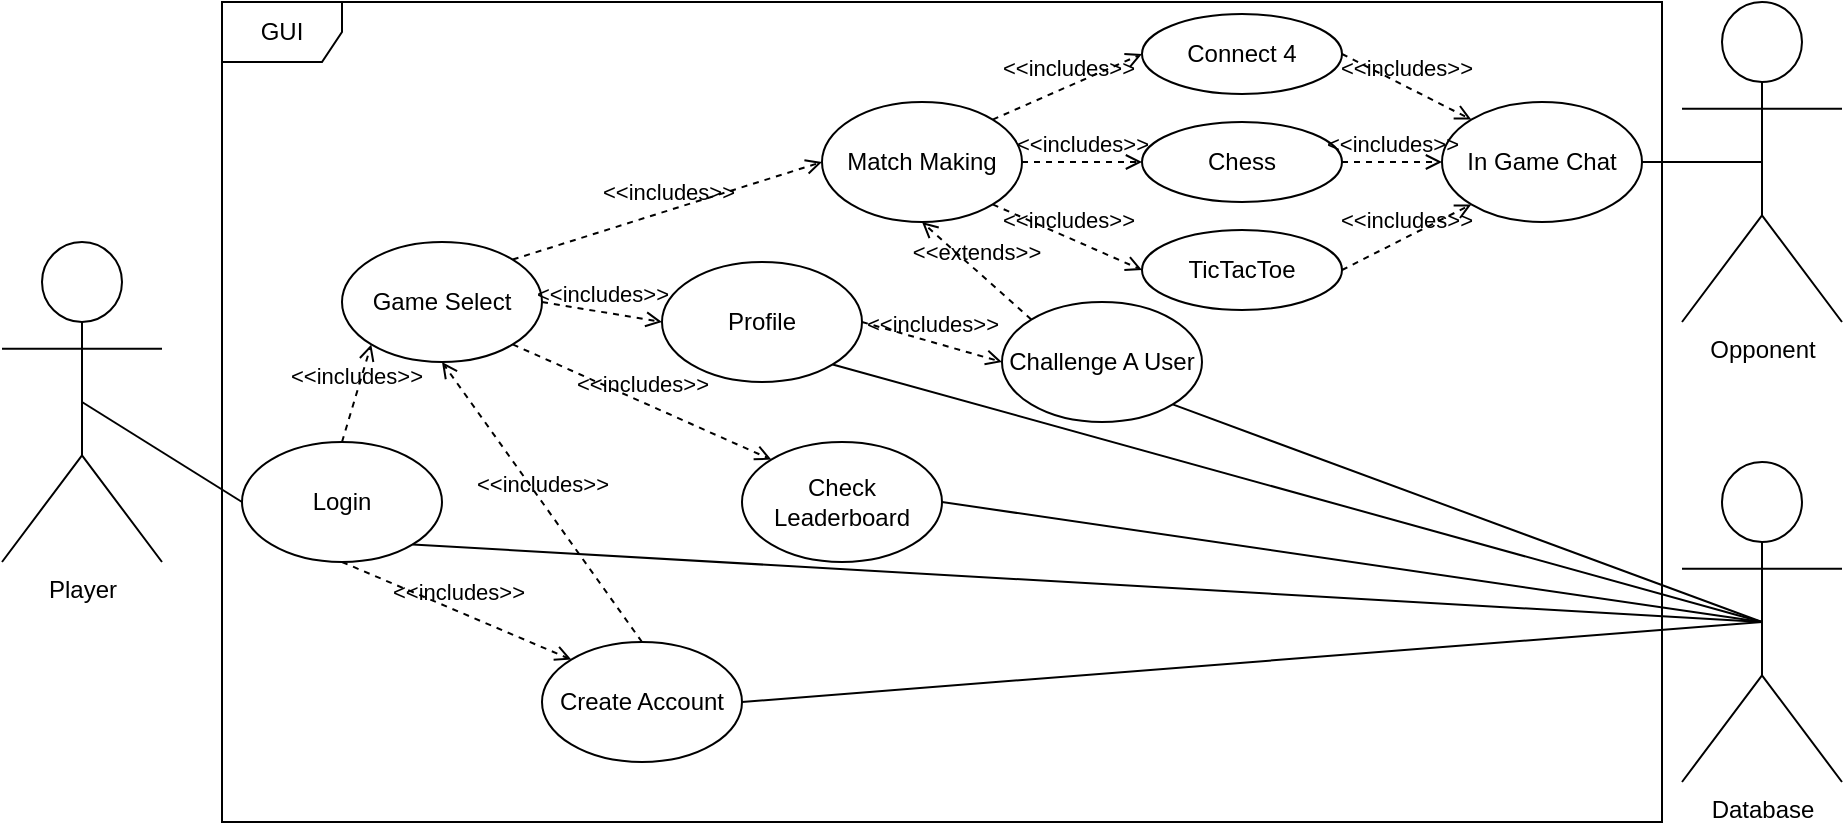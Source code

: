 <mxfile version="26.1.0">
  <diagram name="Page-1" id="7nRBMvWROOH-cndJ2l8r">
    <mxGraphModel dx="1152" dy="633" grid="1" gridSize="10" guides="1" tooltips="1" connect="1" arrows="1" fold="1" page="1" pageScale="1" pageWidth="850" pageHeight="1100" math="0" shadow="0">
      <root>
        <mxCell id="0" />
        <mxCell id="1" parent="0" />
        <mxCell id="rh8_w1IoDhliuncmIyZ2-6" value="GUI" style="shape=umlFrame;whiteSpace=wrap;html=1;pointerEvents=0;" parent="1" vertex="1">
          <mxGeometry x="480" y="360" width="720" height="410" as="geometry" />
        </mxCell>
        <mxCell id="rh8_w1IoDhliuncmIyZ2-7" value="Player" style="shape=umlActor;verticalLabelPosition=bottom;verticalAlign=top;html=1;" parent="1" vertex="1">
          <mxGeometry x="370" y="480" width="80" height="160" as="geometry" />
        </mxCell>
        <mxCell id="rh8_w1IoDhliuncmIyZ2-8" value="Opponent" style="shape=umlActor;verticalLabelPosition=bottom;verticalAlign=top;html=1;" parent="1" vertex="1">
          <mxGeometry x="1210" y="360" width="80" height="160" as="geometry" />
        </mxCell>
        <mxCell id="rh8_w1IoDhliuncmIyZ2-14" value="Game Select" style="ellipse;whiteSpace=wrap;html=1;" parent="1" vertex="1">
          <mxGeometry x="540" y="480" width="100" height="60" as="geometry" />
        </mxCell>
        <mxCell id="rh8_w1IoDhliuncmIyZ2-15" value="Check Leaderboard" style="ellipse;whiteSpace=wrap;html=1;" parent="1" vertex="1">
          <mxGeometry x="740" y="580" width="100" height="60" as="geometry" />
        </mxCell>
        <mxCell id="rh8_w1IoDhliuncmIyZ2-16" value="Login" style="ellipse;whiteSpace=wrap;html=1;" parent="1" vertex="1">
          <mxGeometry x="490" y="580" width="100" height="60" as="geometry" />
        </mxCell>
        <mxCell id="rh8_w1IoDhliuncmIyZ2-17" value="Challenge A User" style="ellipse;whiteSpace=wrap;html=1;" parent="1" vertex="1">
          <mxGeometry x="870" y="510" width="100" height="60" as="geometry" />
        </mxCell>
        <mxCell id="rh8_w1IoDhliuncmIyZ2-18" value="Create Account" style="ellipse;whiteSpace=wrap;html=1;" parent="1" vertex="1">
          <mxGeometry x="640" y="680" width="100" height="60" as="geometry" />
        </mxCell>
        <mxCell id="rh8_w1IoDhliuncmIyZ2-19" value="Connect 4" style="ellipse;whiteSpace=wrap;html=1;" parent="1" vertex="1">
          <mxGeometry x="940" y="366" width="100" height="40" as="geometry" />
        </mxCell>
        <mxCell id="rh8_w1IoDhliuncmIyZ2-20" value="Chess&lt;span style=&quot;color: rgba(0, 0, 0, 0); font-family: monospace; font-size: 0px; text-align: start; text-wrap-mode: nowrap;&quot;&gt;%3CmxGraphModel%3E%3Croot%3E%3CmxCell%20id%3D%220%22%2F%3E%3CmxCell%20id%3D%221%22%20parent%3D%220%22%2F%3E%3CmxCell%20id%3D%222%22%20value%3D%22Connect%204%22%20style%3D%22ellipse%3BwhiteSpace%3Dwrap%3Bhtml%3D1%3B%22%20vertex%3D%221%22%20parent%3D%221%22%3E%3CmxGeometry%20x%3D%22740%22%20y%3D%22350%22%20width%3D%22100%22%20height%3D%2240%22%20as%3D%22geometry%22%2F%3E%3C%2FmxCell%3E%3C%2Froot%3E%3C%2FmxGraphModel%3E&lt;/span&gt;" style="ellipse;whiteSpace=wrap;html=1;" parent="1" vertex="1">
          <mxGeometry x="940" y="420" width="100" height="40" as="geometry" />
        </mxCell>
        <mxCell id="rh8_w1IoDhliuncmIyZ2-21" value="TicTacToe" style="ellipse;whiteSpace=wrap;html=1;" parent="1" vertex="1">
          <mxGeometry x="940" y="474" width="100" height="40" as="geometry" />
        </mxCell>
        <mxCell id="rh8_w1IoDhliuncmIyZ2-22" value="&amp;lt;&amp;lt;includes&amp;gt;&amp;gt;" style="html=1;verticalAlign=bottom;labelBackgroundColor=none;endArrow=open;endFill=0;dashed=1;rounded=0;exitX=1;exitY=0;exitDx=0;exitDy=0;entryX=0;entryY=0.5;entryDx=0;entryDy=0;" parent="1" source="rh8_w1IoDhliuncmIyZ2-40" target="rh8_w1IoDhliuncmIyZ2-19" edge="1">
          <mxGeometry width="160" relative="1" as="geometry">
            <mxPoint x="650" y="359.13" as="sourcePoint" />
            <mxPoint x="810" y="359.13" as="targetPoint" />
          </mxGeometry>
        </mxCell>
        <mxCell id="rh8_w1IoDhliuncmIyZ2-23" value="In Game Chat" style="ellipse;whiteSpace=wrap;html=1;" parent="1" vertex="1">
          <mxGeometry x="1090" y="410" width="100" height="60" as="geometry" />
        </mxCell>
        <mxCell id="rh8_w1IoDhliuncmIyZ2-24" value="&amp;lt;&amp;lt;includes&amp;gt;&amp;gt;" style="html=1;verticalAlign=bottom;labelBackgroundColor=none;endArrow=open;endFill=0;dashed=1;rounded=0;exitX=1;exitY=0.5;exitDx=0;exitDy=0;entryX=0;entryY=0.5;entryDx=0;entryDy=0;" parent="1" source="rh8_w1IoDhliuncmIyZ2-40" target="rh8_w1IoDhliuncmIyZ2-20" edge="1">
          <mxGeometry width="160" relative="1" as="geometry">
            <mxPoint x="625" y="379" as="sourcePoint" />
            <mxPoint x="770" y="350" as="targetPoint" />
          </mxGeometry>
        </mxCell>
        <mxCell id="rh8_w1IoDhliuncmIyZ2-25" value="&amp;lt;&amp;lt;includes&amp;gt;&amp;gt;" style="html=1;verticalAlign=bottom;labelBackgroundColor=none;endArrow=open;endFill=0;dashed=1;rounded=0;exitX=1;exitY=1;exitDx=0;exitDy=0;entryX=0;entryY=0.5;entryDx=0;entryDy=0;" parent="1" source="rh8_w1IoDhliuncmIyZ2-40" target="rh8_w1IoDhliuncmIyZ2-21" edge="1">
          <mxGeometry width="160" relative="1" as="geometry">
            <mxPoint x="635" y="389" as="sourcePoint" />
            <mxPoint x="780" y="360" as="targetPoint" />
          </mxGeometry>
        </mxCell>
        <mxCell id="rh8_w1IoDhliuncmIyZ2-26" value="&amp;lt;&amp;lt;includes&amp;gt;&amp;gt;" style="html=1;verticalAlign=bottom;labelBackgroundColor=none;endArrow=open;endFill=0;dashed=1;rounded=0;exitX=1;exitY=0.5;exitDx=0;exitDy=0;entryX=0;entryY=0;entryDx=0;entryDy=0;" parent="1" source="rh8_w1IoDhliuncmIyZ2-19" target="rh8_w1IoDhliuncmIyZ2-23" edge="1">
          <mxGeometry width="160" relative="1" as="geometry">
            <mxPoint x="625" y="379" as="sourcePoint" />
            <mxPoint x="770" y="350" as="targetPoint" />
          </mxGeometry>
        </mxCell>
        <mxCell id="rh8_w1IoDhliuncmIyZ2-27" value="&amp;lt;&amp;lt;includes&amp;gt;&amp;gt;" style="html=1;verticalAlign=bottom;labelBackgroundColor=none;endArrow=open;endFill=0;dashed=1;rounded=0;exitX=1;exitY=0.5;exitDx=0;exitDy=0;entryX=0;entryY=0.5;entryDx=0;entryDy=0;" parent="1" source="rh8_w1IoDhliuncmIyZ2-20" target="rh8_w1IoDhliuncmIyZ2-23" edge="1">
          <mxGeometry width="160" relative="1" as="geometry">
            <mxPoint x="870" y="350" as="sourcePoint" />
            <mxPoint x="965" y="379" as="targetPoint" />
          </mxGeometry>
        </mxCell>
        <mxCell id="rh8_w1IoDhliuncmIyZ2-28" value="&amp;lt;&amp;lt;includes&amp;gt;&amp;gt;" style="html=1;verticalAlign=bottom;labelBackgroundColor=none;endArrow=open;endFill=0;dashed=1;rounded=0;exitX=1;exitY=0.5;exitDx=0;exitDy=0;entryX=0;entryY=1;entryDx=0;entryDy=0;" parent="1" source="rh8_w1IoDhliuncmIyZ2-21" target="rh8_w1IoDhliuncmIyZ2-23" edge="1">
          <mxGeometry width="160" relative="1" as="geometry">
            <mxPoint x="870" y="400" as="sourcePoint" />
            <mxPoint x="950" y="400" as="targetPoint" />
          </mxGeometry>
        </mxCell>
        <mxCell id="rh8_w1IoDhliuncmIyZ2-39" value="&amp;lt;&amp;lt;includes&amp;gt;&amp;gt;" style="html=1;verticalAlign=bottom;labelBackgroundColor=none;endArrow=open;endFill=0;dashed=1;rounded=0;exitX=1;exitY=1;exitDx=0;exitDy=0;entryX=0;entryY=0;entryDx=0;entryDy=0;" parent="1" source="rh8_w1IoDhliuncmIyZ2-14" target="rh8_w1IoDhliuncmIyZ2-15" edge="1">
          <mxGeometry width="160" relative="1" as="geometry">
            <mxPoint x="870" y="450" as="sourcePoint" />
            <mxPoint x="1012" y="421" as="targetPoint" />
          </mxGeometry>
        </mxCell>
        <mxCell id="rh8_w1IoDhliuncmIyZ2-40" value="Match Making" style="ellipse;whiteSpace=wrap;html=1;" parent="1" vertex="1">
          <mxGeometry x="780" y="410" width="100" height="60" as="geometry" />
        </mxCell>
        <mxCell id="rh8_w1IoDhliuncmIyZ2-41" value="Database" style="shape=umlActor;verticalLabelPosition=bottom;verticalAlign=top;html=1;" parent="1" vertex="1">
          <mxGeometry x="1210" y="590" width="80" height="160" as="geometry" />
        </mxCell>
        <mxCell id="rh8_w1IoDhliuncmIyZ2-48" value="" style="endArrow=none;html=1;rounded=0;exitX=0.5;exitY=0.5;exitDx=0;exitDy=0;exitPerimeter=0;entryX=0;entryY=0.5;entryDx=0;entryDy=0;" parent="1" source="rh8_w1IoDhliuncmIyZ2-7" target="rh8_w1IoDhliuncmIyZ2-16" edge="1">
          <mxGeometry width="50" height="50" relative="1" as="geometry">
            <mxPoint x="440" y="590" as="sourcePoint" />
            <mxPoint x="540" y="850" as="targetPoint" />
          </mxGeometry>
        </mxCell>
        <mxCell id="rh8_w1IoDhliuncmIyZ2-49" value="" style="endArrow=none;html=1;rounded=0;entryX=0.5;entryY=0.5;entryDx=0;entryDy=0;entryPerimeter=0;exitX=1;exitY=0.5;exitDx=0;exitDy=0;" parent="1" source="rh8_w1IoDhliuncmIyZ2-23" target="rh8_w1IoDhliuncmIyZ2-8" edge="1">
          <mxGeometry width="50" height="50" relative="1" as="geometry">
            <mxPoint x="860" y="460" as="sourcePoint" />
            <mxPoint x="910" y="410" as="targetPoint" />
          </mxGeometry>
        </mxCell>
        <mxCell id="rh8_w1IoDhliuncmIyZ2-50" value="" style="endArrow=none;html=1;rounded=0;entryX=0.5;entryY=0.5;entryDx=0;entryDy=0;entryPerimeter=0;exitX=1;exitY=1;exitDx=0;exitDy=0;" parent="1" source="rh8_w1IoDhliuncmIyZ2-17" target="rh8_w1IoDhliuncmIyZ2-41" edge="1">
          <mxGeometry width="50" height="50" relative="1" as="geometry">
            <mxPoint x="860" y="810" as="sourcePoint" />
            <mxPoint x="910" y="760" as="targetPoint" />
          </mxGeometry>
        </mxCell>
        <mxCell id="rh8_w1IoDhliuncmIyZ2-51" value="" style="endArrow=none;html=1;rounded=0;entryX=0.5;entryY=0.5;entryDx=0;entryDy=0;entryPerimeter=0;exitX=1;exitY=0.5;exitDx=0;exitDy=0;" parent="1" source="rh8_w1IoDhliuncmIyZ2-18" target="rh8_w1IoDhliuncmIyZ2-41" edge="1">
          <mxGeometry width="50" height="50" relative="1" as="geometry">
            <mxPoint x="860" y="890" as="sourcePoint" />
            <mxPoint x="910" y="840" as="targetPoint" />
          </mxGeometry>
        </mxCell>
        <mxCell id="rh8_w1IoDhliuncmIyZ2-52" value="&amp;lt;&amp;lt;includes&amp;gt;&amp;gt;" style="html=1;verticalAlign=bottom;labelBackgroundColor=none;endArrow=open;endFill=0;dashed=1;rounded=0;exitX=0.5;exitY=1;exitDx=0;exitDy=0;entryX=0;entryY=0;entryDx=0;entryDy=0;" parent="1" source="rh8_w1IoDhliuncmIyZ2-16" target="rh8_w1IoDhliuncmIyZ2-18" edge="1">
          <mxGeometry width="160" relative="1" as="geometry">
            <mxPoint x="870" y="450" as="sourcePoint" />
            <mxPoint x="1012" y="421" as="targetPoint" />
          </mxGeometry>
        </mxCell>
        <mxCell id="rh8_w1IoDhliuncmIyZ2-53" value="" style="endArrow=none;html=1;rounded=0;entryX=0.5;entryY=0.5;entryDx=0;entryDy=0;entryPerimeter=0;exitX=1;exitY=1;exitDx=0;exitDy=0;" parent="1" source="rh8_w1IoDhliuncmIyZ2-16" target="rh8_w1IoDhliuncmIyZ2-41" edge="1">
          <mxGeometry width="50" height="50" relative="1" as="geometry">
            <mxPoint x="780" y="860" as="sourcePoint" />
            <mxPoint x="1260" y="890" as="targetPoint" />
          </mxGeometry>
        </mxCell>
        <mxCell id="rh8_w1IoDhliuncmIyZ2-54" value="&amp;lt;&amp;lt;includes&amp;gt;&amp;gt;" style="html=1;verticalAlign=bottom;labelBackgroundColor=none;endArrow=open;endFill=0;dashed=1;rounded=0;exitX=1;exitY=0.5;exitDx=0;exitDy=0;entryX=0;entryY=0.5;entryDx=0;entryDy=0;" parent="1" source="rh8_w1IoDhliuncmIyZ2-14" target="Q_qiXAVVkeNUHolEITv3-1" edge="1">
          <mxGeometry width="160" relative="1" as="geometry">
            <mxPoint x="590" y="430" as="sourcePoint" />
            <mxPoint x="645" y="479" as="targetPoint" />
          </mxGeometry>
        </mxCell>
        <mxCell id="rh8_w1IoDhliuncmIyZ2-55" value="&amp;lt;&amp;lt;includes&amp;gt;&amp;gt;" style="html=1;verticalAlign=bottom;labelBackgroundColor=none;endArrow=open;endFill=0;dashed=1;rounded=0;exitX=1;exitY=0;exitDx=0;exitDy=0;entryX=0;entryY=0.5;entryDx=0;entryDy=0;" parent="1" source="rh8_w1IoDhliuncmIyZ2-14" target="rh8_w1IoDhliuncmIyZ2-40" edge="1">
          <mxGeometry width="160" relative="1" as="geometry">
            <mxPoint x="923" y="350" as="sourcePoint" />
            <mxPoint x="1012" y="379" as="targetPoint" />
          </mxGeometry>
        </mxCell>
        <mxCell id="rh8_w1IoDhliuncmIyZ2-56" value="&amp;lt;&amp;lt;extends&amp;gt;&amp;gt;" style="html=1;verticalAlign=bottom;labelBackgroundColor=none;endArrow=open;endFill=0;dashed=1;rounded=0;exitX=0;exitY=0;exitDx=0;exitDy=0;entryX=0.5;entryY=1;entryDx=0;entryDy=0;" parent="1" source="rh8_w1IoDhliuncmIyZ2-17" target="rh8_w1IoDhliuncmIyZ2-40" edge="1">
          <mxGeometry width="160" relative="1" as="geometry">
            <mxPoint x="973" y="450" as="sourcePoint" />
            <mxPoint x="1052" y="421" as="targetPoint" />
          </mxGeometry>
        </mxCell>
        <mxCell id="rh8_w1IoDhliuncmIyZ2-57" value="" style="endArrow=none;html=1;rounded=0;entryX=0.5;entryY=0.5;entryDx=0;entryDy=0;entryPerimeter=0;exitX=1;exitY=0.5;exitDx=0;exitDy=0;" parent="1" source="rh8_w1IoDhliuncmIyZ2-15" target="rh8_w1IoDhliuncmIyZ2-41" edge="1">
          <mxGeometry width="50" height="50" relative="1" as="geometry">
            <mxPoint x="740" y="490" as="sourcePoint" />
            <mxPoint x="1260" y="890" as="targetPoint" />
          </mxGeometry>
        </mxCell>
        <mxCell id="N1-xa9nYJT_Gg3-h3eif-2" value="&amp;lt;&amp;lt;includes&amp;gt;&amp;gt;" style="html=1;verticalAlign=bottom;labelBackgroundColor=none;endArrow=open;endFill=0;dashed=1;rounded=0;exitX=0.5;exitY=0;exitDx=0;exitDy=0;entryX=0;entryY=1;entryDx=0;entryDy=0;" parent="1" source="rh8_w1IoDhliuncmIyZ2-16" target="rh8_w1IoDhliuncmIyZ2-14" edge="1">
          <mxGeometry width="160" relative="1" as="geometry">
            <mxPoint x="730" y="540" as="sourcePoint" />
            <mxPoint x="750" y="450" as="targetPoint" />
          </mxGeometry>
        </mxCell>
        <mxCell id="N1-xa9nYJT_Gg3-h3eif-3" value="&amp;lt;&amp;lt;includes&amp;gt;&amp;gt;" style="html=1;verticalAlign=bottom;labelBackgroundColor=none;endArrow=open;endFill=0;dashed=1;rounded=0;exitX=0.5;exitY=0;exitDx=0;exitDy=0;entryX=0.5;entryY=1;entryDx=0;entryDy=0;" parent="1" source="rh8_w1IoDhliuncmIyZ2-18" target="rh8_w1IoDhliuncmIyZ2-14" edge="1">
          <mxGeometry width="160" relative="1" as="geometry">
            <mxPoint x="740" y="550" as="sourcePoint" />
            <mxPoint x="760" y="460" as="targetPoint" />
          </mxGeometry>
        </mxCell>
        <mxCell id="Q_qiXAVVkeNUHolEITv3-1" value="Profile" style="ellipse;whiteSpace=wrap;html=1;" vertex="1" parent="1">
          <mxGeometry x="700" y="490" width="100" height="60" as="geometry" />
        </mxCell>
        <mxCell id="Q_qiXAVVkeNUHolEITv3-2" value="&amp;lt;&amp;lt;includes&amp;gt;&amp;gt;" style="html=1;verticalAlign=bottom;labelBackgroundColor=none;endArrow=open;endFill=0;dashed=1;rounded=0;exitX=1;exitY=0.5;exitDx=0;exitDy=0;entryX=0;entryY=0.5;entryDx=0;entryDy=0;" edge="1" parent="1" source="Q_qiXAVVkeNUHolEITv3-1" target="rh8_w1IoDhliuncmIyZ2-17">
          <mxGeometry width="160" relative="1" as="geometry">
            <mxPoint x="660" y="540" as="sourcePoint" />
            <mxPoint x="790" y="450" as="targetPoint" />
          </mxGeometry>
        </mxCell>
        <mxCell id="Q_qiXAVVkeNUHolEITv3-3" value="" style="endArrow=none;html=1;rounded=0;exitX=1;exitY=1;exitDx=0;exitDy=0;" edge="1" parent="1" source="Q_qiXAVVkeNUHolEITv3-1">
          <mxGeometry width="50" height="50" relative="1" as="geometry">
            <mxPoint x="1010" y="575" as="sourcePoint" />
            <mxPoint x="1250" y="670" as="targetPoint" />
          </mxGeometry>
        </mxCell>
      </root>
    </mxGraphModel>
  </diagram>
</mxfile>
